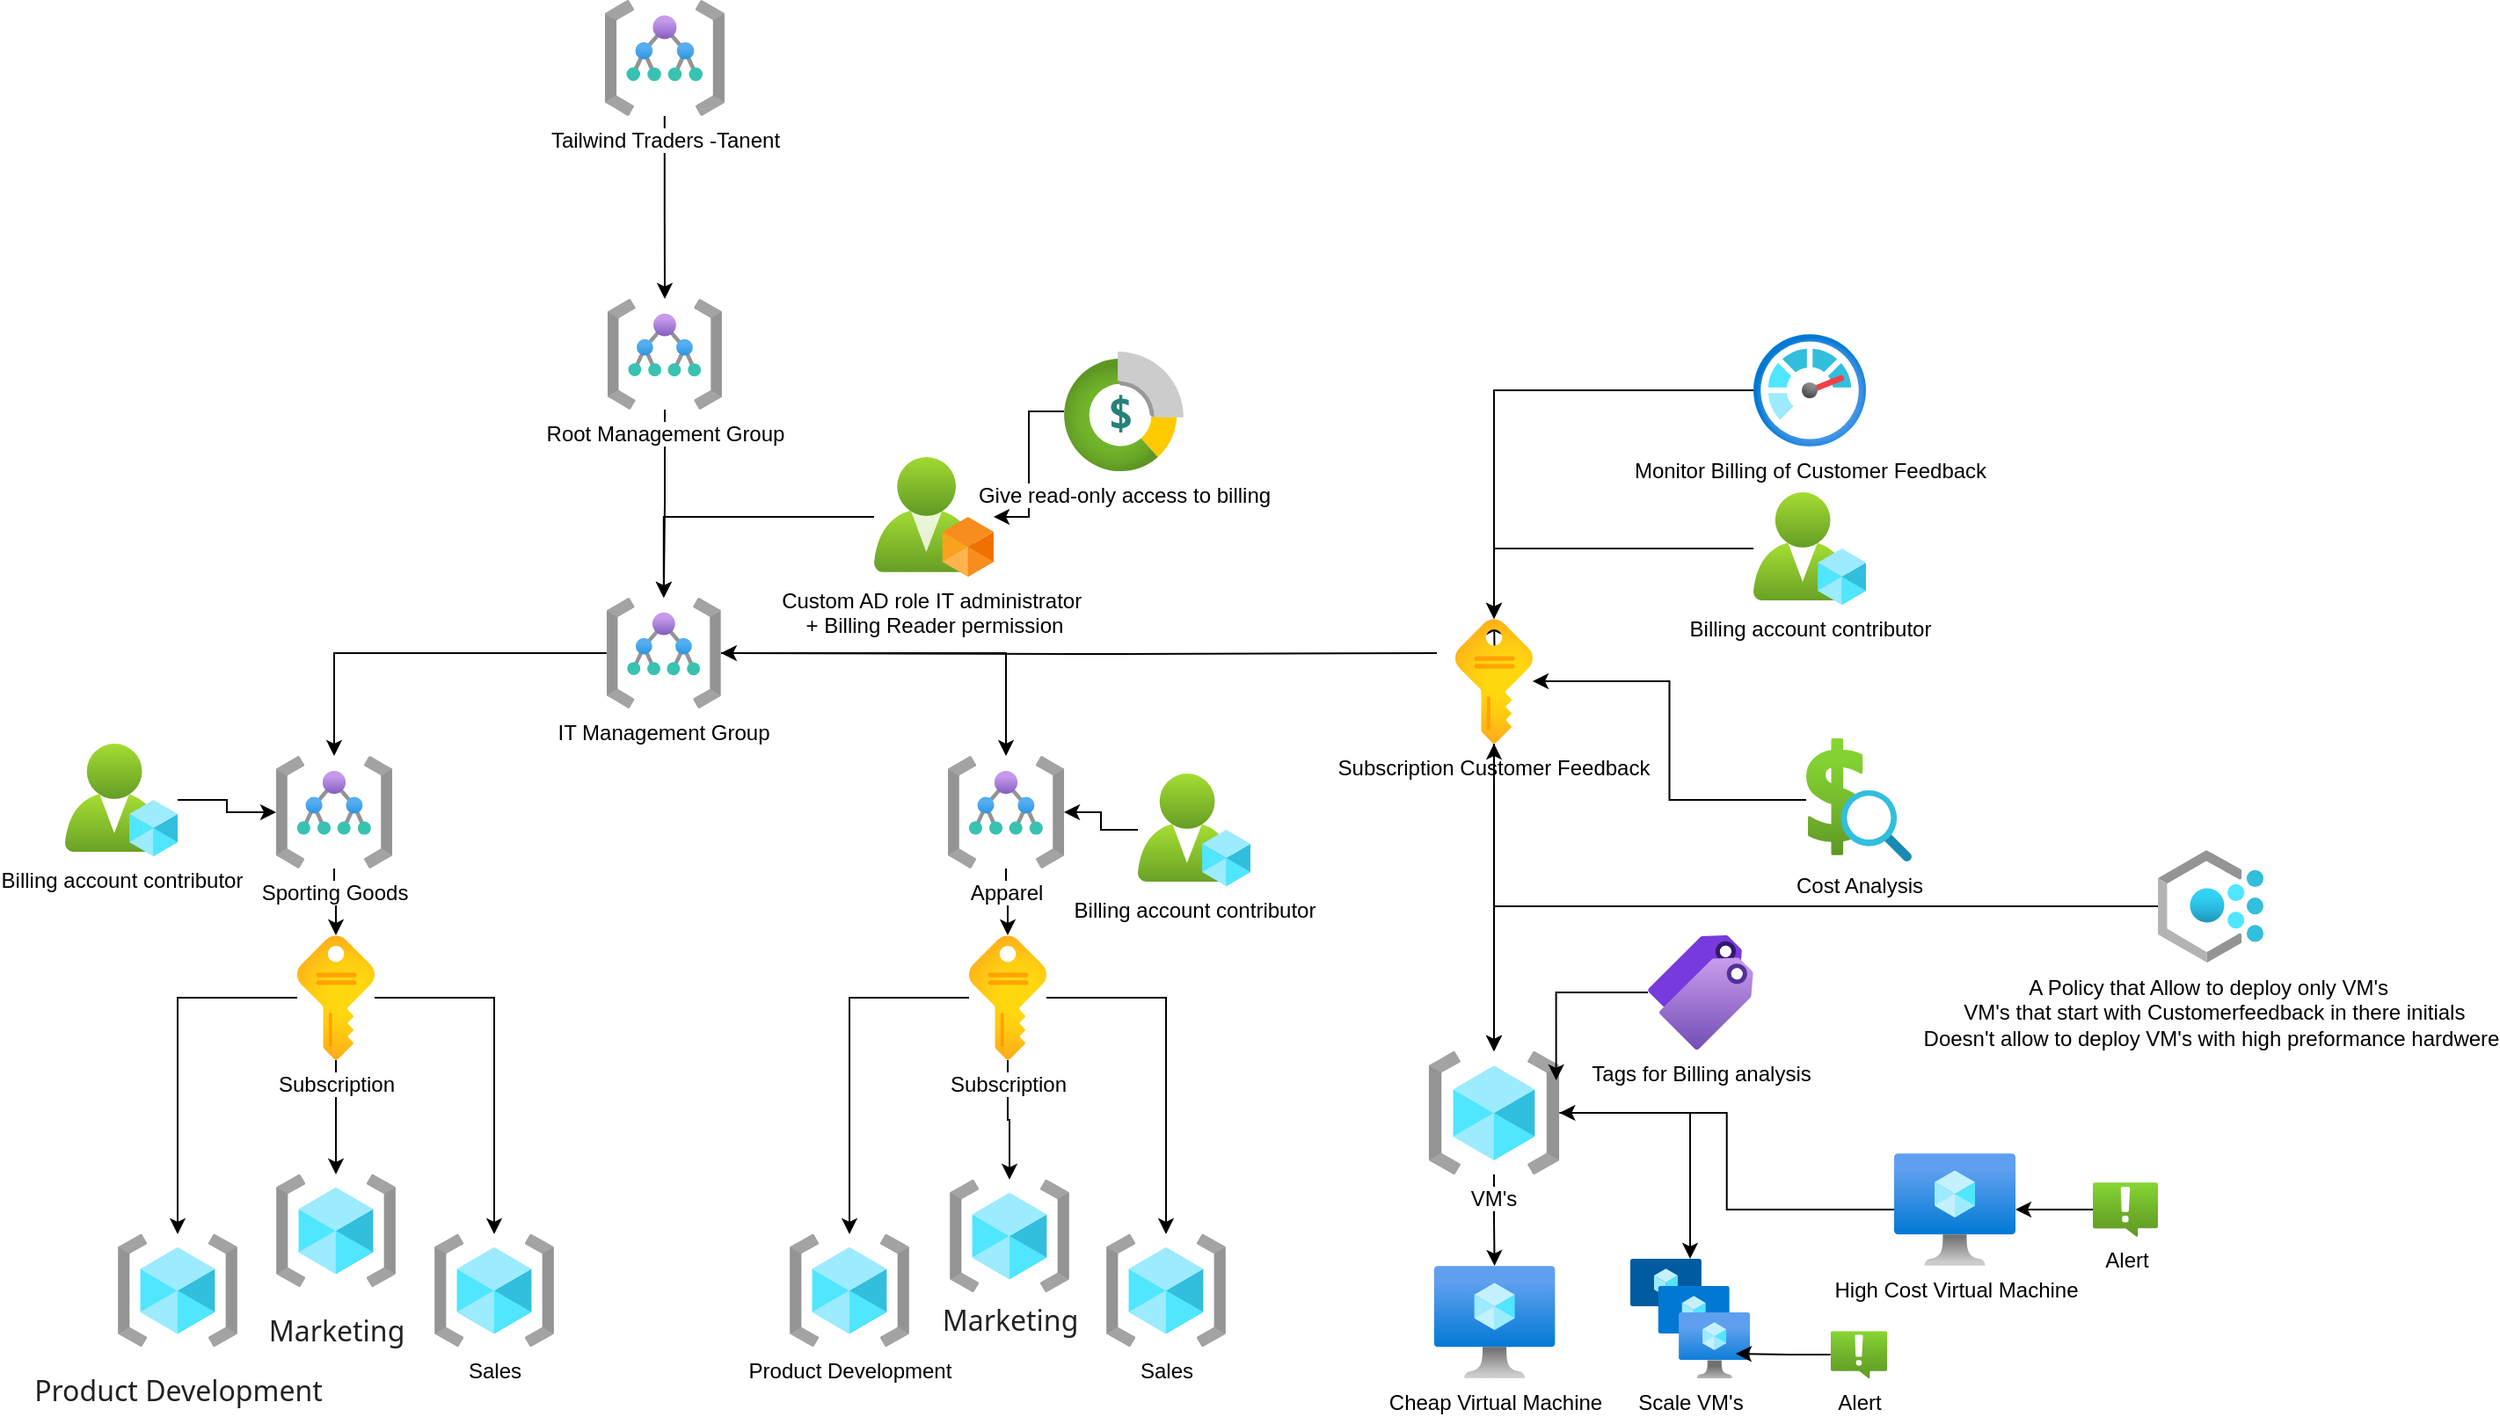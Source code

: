<mxfile version="21.6.3" type="github">
  <diagram name="Page-1" id="hlpe3HDvRwnY9zBwgGZH">
    <mxGraphModel dx="4197" dy="2280" grid="1" gridSize="10" guides="1" tooltips="1" connect="1" arrows="1" fold="1" page="1" pageScale="1" pageWidth="827" pageHeight="1169" math="0" shadow="0">
      <root>
        <mxCell id="0" />
        <mxCell id="1" parent="0" />
        <mxCell id="d_jsHuiSVQQN2BJJEdMS-1" style="edgeStyle=orthogonalEdgeStyle;rounded=0;orthogonalLoop=1;jettySize=auto;html=1;" parent="1" source="d_jsHuiSVQQN2BJJEdMS-4" target="d_jsHuiSVQQN2BJJEdMS-16" edge="1">
          <mxGeometry relative="1" as="geometry" />
        </mxCell>
        <mxCell id="d_jsHuiSVQQN2BJJEdMS-2" style="edgeStyle=orthogonalEdgeStyle;rounded=0;orthogonalLoop=1;jettySize=auto;html=1;" parent="1" source="d_jsHuiSVQQN2BJJEdMS-4" target="d_jsHuiSVQQN2BJJEdMS-15" edge="1">
          <mxGeometry relative="1" as="geometry" />
        </mxCell>
        <mxCell id="d_jsHuiSVQQN2BJJEdMS-3" style="edgeStyle=orthogonalEdgeStyle;rounded=0;orthogonalLoop=1;jettySize=auto;html=1;" parent="1" source="d_jsHuiSVQQN2BJJEdMS-4" target="d_jsHuiSVQQN2BJJEdMS-17" edge="1">
          <mxGeometry relative="1" as="geometry" />
        </mxCell>
        <mxCell id="d_jsHuiSVQQN2BJJEdMS-4" value="Subscription" style="image;aspect=fixed;html=1;points=[];align=center;fontSize=12;image=img/lib/azure2/general/Subscriptions.svg;" parent="1" vertex="1">
          <mxGeometry x="332" y="622" width="44" height="71" as="geometry" />
        </mxCell>
        <mxCell id="d_jsHuiSVQQN2BJJEdMS-5" value="Sales" style="image;aspect=fixed;html=1;points=[];align=center;fontSize=12;image=img/lib/azure2/general/Resource_Groups.svg;" parent="1" vertex="1">
          <mxGeometry x="792" y="792" width="68" height="64" as="geometry" />
        </mxCell>
        <mxCell id="d_jsHuiSVQQN2BJJEdMS-6" style="edgeStyle=orthogonalEdgeStyle;rounded=0;orthogonalLoop=1;jettySize=auto;html=1;" parent="1" source="d_jsHuiSVQQN2BJJEdMS-8" target="d_jsHuiSVQQN2BJJEdMS-19" edge="1">
          <mxGeometry relative="1" as="geometry" />
        </mxCell>
        <mxCell id="d_jsHuiSVQQN2BJJEdMS-7" style="edgeStyle=orthogonalEdgeStyle;rounded=0;orthogonalLoop=1;jettySize=auto;html=1;" parent="1" source="d_jsHuiSVQQN2BJJEdMS-8" target="d_jsHuiSVQQN2BJJEdMS-21" edge="1">
          <mxGeometry relative="1" as="geometry" />
        </mxCell>
        <mxCell id="d_jsHuiSVQQN2BJJEdMS-8" value="IT Management Group&lt;br&gt;" style="image;aspect=fixed;html=1;points=[];align=center;fontSize=12;image=img/lib/azure2/general/Management_Groups.svg;" parent="1" vertex="1">
          <mxGeometry x="507.94" y="430" width="64.97" height="63" as="geometry" />
        </mxCell>
        <mxCell id="d_jsHuiSVQQN2BJJEdMS-9" style="edgeStyle=orthogonalEdgeStyle;rounded=0;orthogonalLoop=1;jettySize=auto;html=1;" parent="1" source="d_jsHuiSVQQN2BJJEdMS-12" target="d_jsHuiSVQQN2BJJEdMS-14" edge="1">
          <mxGeometry relative="1" as="geometry" />
        </mxCell>
        <mxCell id="d_jsHuiSVQQN2BJJEdMS-10" style="edgeStyle=orthogonalEdgeStyle;rounded=0;orthogonalLoop=1;jettySize=auto;html=1;" parent="1" source="d_jsHuiSVQQN2BJJEdMS-12" target="d_jsHuiSVQQN2BJJEdMS-13" edge="1">
          <mxGeometry relative="1" as="geometry" />
        </mxCell>
        <mxCell id="d_jsHuiSVQQN2BJJEdMS-11" style="edgeStyle=orthogonalEdgeStyle;rounded=0;orthogonalLoop=1;jettySize=auto;html=1;" parent="1" source="d_jsHuiSVQQN2BJJEdMS-12" target="d_jsHuiSVQQN2BJJEdMS-5" edge="1">
          <mxGeometry relative="1" as="geometry" />
        </mxCell>
        <mxCell id="d_jsHuiSVQQN2BJJEdMS-12" value="Subscription" style="image;aspect=fixed;html=1;points=[];align=center;fontSize=12;image=img/lib/azure2/general/Subscriptions.svg;" parent="1" vertex="1">
          <mxGeometry x="714" y="622" width="44" height="71" as="geometry" />
        </mxCell>
        <mxCell id="d_jsHuiSVQQN2BJJEdMS-13" value="&lt;span style=&quot;color: rgb(34, 34, 34); font-family: &amp;quot;Segoe UI&amp;quot;, serif; font-size: 16px; font-style: normal; font-variant-ligatures: normal; font-variant-caps: normal; font-weight: 400; letter-spacing: normal; orphans: 2; text-align: right; text-indent: 0px; text-transform: none; widows: 2; word-spacing: 0px; -webkit-text-stroke-width: 0px; background-color: rgb(255, 255, 255); text-decoration-thickness: initial; text-decoration-style: initial; text-decoration-color: initial; float: none; display: inline !important;&quot;&gt;Marketing&lt;/span&gt;" style="image;aspect=fixed;html=1;points=[];align=center;fontSize=12;image=img/lib/azure2/general/Resource_Groups.svg;" parent="1" vertex="1">
          <mxGeometry x="703" y="761" width="68" height="64" as="geometry" />
        </mxCell>
        <mxCell id="d_jsHuiSVQQN2BJJEdMS-14" value="Product Development" style="image;aspect=fixed;html=1;points=[];align=center;fontSize=12;image=img/lib/azure2/general/Resource_Groups.svg;" parent="1" vertex="1">
          <mxGeometry x="612" y="792" width="68" height="64" as="geometry" />
        </mxCell>
        <mxCell id="d_jsHuiSVQQN2BJJEdMS-15" value="Sales&lt;br&gt;" style="image;aspect=fixed;html=1;points=[];align=center;fontSize=12;image=img/lib/azure2/general/Resource_Groups.svg;" parent="1" vertex="1">
          <mxGeometry x="410" y="792" width="68" height="64" as="geometry" />
        </mxCell>
        <mxCell id="d_jsHuiSVQQN2BJJEdMS-16" value="&lt;p style=&quot;margin-bottom: 0in; direction: rtl; line-height: 1px; text-align: right; background-image: initial; background-position: initial; background-size: initial; background-repeat: initial; background-attachment: initial; background-origin: initial; background-clip: initial; font-size: medium; margin-top: 0.19in;&quot; align=&quot;left&quot;&gt;&lt;font color=&quot;#222222&quot;&gt;&lt;font face=&quot;Segoe UI, serif&quot;&gt;&lt;font style=&quot;font-size: 12pt;&quot;&gt;Marketing&lt;/font&gt;&lt;/font&gt;&lt;/font&gt;&lt;/p&gt;" style="image;aspect=fixed;html=1;points=[];align=center;fontSize=12;image=img/lib/azure2/general/Resource_Groups.svg;" parent="1" vertex="1">
          <mxGeometry x="320" y="758" width="68" height="64" as="geometry" />
        </mxCell>
        <mxCell id="d_jsHuiSVQQN2BJJEdMS-17" value="&lt;p style=&quot;margin-bottom: 0in; direction: rtl; line-height: 1px; text-align: right; background-image: initial; background-position: initial; background-size: initial; background-repeat: initial; background-attachment: initial; background-origin: initial; background-clip: initial; font-size: medium; margin-top: 0.19in;&quot; align=&quot;left&quot;&gt;&lt;font color=&quot;#222222&quot;&gt;&lt;font face=&quot;Segoe UI, serif&quot;&gt;&lt;font style=&quot;font-size: 12pt;&quot;&gt;Product Development&lt;/font&gt;&lt;/font&gt;&lt;/font&gt;&lt;/p&gt;" style="image;aspect=fixed;html=1;points=[];align=center;fontSize=12;image=img/lib/azure2/general/Resource_Groups.svg;" parent="1" vertex="1">
          <mxGeometry x="230" y="792" width="68" height="64" as="geometry" />
        </mxCell>
        <mxCell id="d_jsHuiSVQQN2BJJEdMS-18" value="" style="edgeStyle=orthogonalEdgeStyle;rounded=0;orthogonalLoop=1;jettySize=auto;html=1;" parent="1" source="d_jsHuiSVQQN2BJJEdMS-19" target="d_jsHuiSVQQN2BJJEdMS-4" edge="1">
          <mxGeometry relative="1" as="geometry" />
        </mxCell>
        <mxCell id="d_jsHuiSVQQN2BJJEdMS-19" value="Sporting Goods&lt;br&gt;" style="image;aspect=fixed;html=1;points=[];align=center;fontSize=12;image=img/lib/azure2/general/Management_Groups.svg;" parent="1" vertex="1">
          <mxGeometry x="320" y="520" width="66" height="64" as="geometry" />
        </mxCell>
        <mxCell id="d_jsHuiSVQQN2BJJEdMS-20" value="" style="edgeStyle=orthogonalEdgeStyle;rounded=0;orthogonalLoop=1;jettySize=auto;html=1;" parent="1" source="d_jsHuiSVQQN2BJJEdMS-21" target="d_jsHuiSVQQN2BJJEdMS-12" edge="1">
          <mxGeometry relative="1" as="geometry" />
        </mxCell>
        <mxCell id="d_jsHuiSVQQN2BJJEdMS-21" value="Apparel&lt;br&gt;" style="image;aspect=fixed;html=1;points=[];align=center;fontSize=12;image=img/lib/azure2/general/Management_Groups.svg;" parent="1" vertex="1">
          <mxGeometry x="702" y="520" width="66" height="64" as="geometry" />
        </mxCell>
        <mxCell id="d_jsHuiSVQQN2BJJEdMS-26" value="" style="edgeStyle=orthogonalEdgeStyle;rounded=0;orthogonalLoop=1;jettySize=auto;html=1;" parent="1" source="d_jsHuiSVQQN2BJJEdMS-22" target="d_jsHuiSVQQN2BJJEdMS-8" edge="1">
          <mxGeometry relative="1" as="geometry" />
        </mxCell>
        <mxCell id="d_jsHuiSVQQN2BJJEdMS-22" value="Root Management Group" style="image;aspect=fixed;html=1;points=[];align=center;fontSize=12;image=img/lib/azure2/general/Management_Groups.svg;" parent="1" vertex="1">
          <mxGeometry x="508.47" y="260" width="64.97" height="63" as="geometry" />
        </mxCell>
        <mxCell id="d_jsHuiSVQQN2BJJEdMS-25" value="" style="edgeStyle=orthogonalEdgeStyle;rounded=0;orthogonalLoop=1;jettySize=auto;html=1;" parent="1" source="d_jsHuiSVQQN2BJJEdMS-23" target="d_jsHuiSVQQN2BJJEdMS-22" edge="1">
          <mxGeometry relative="1" as="geometry" />
        </mxCell>
        <mxCell id="d_jsHuiSVQQN2BJJEdMS-23" value="Tailwind Traders -Tanent&lt;br&gt;" style="image;aspect=fixed;html=1;points=[];align=center;fontSize=12;image=img/lib/azure2/general/Management_Groups.svg;" parent="1" vertex="1">
          <mxGeometry x="506.94" y="90" width="68.03" height="65.97" as="geometry" />
        </mxCell>
        <mxCell id="d_jsHuiSVQQN2BJJEdMS-29" value="" style="edgeStyle=orthogonalEdgeStyle;rounded=0;orthogonalLoop=1;jettySize=auto;html=1;" parent="1" target="d_jsHuiSVQQN2BJJEdMS-8" edge="1">
          <mxGeometry relative="1" as="geometry">
            <mxPoint x="790.0" y="441.5" as="targetPoint" />
            <mxPoint x="980" y="461.5" as="sourcePoint" />
          </mxGeometry>
        </mxCell>
        <mxCell id="d_jsHuiSVQQN2BJJEdMS-34" value="" style="edgeStyle=orthogonalEdgeStyle;rounded=0;orthogonalLoop=1;jettySize=auto;html=1;" parent="1" target="d_jsHuiSVQQN2BJJEdMS-30" edge="1">
          <mxGeometry relative="1" as="geometry">
            <mxPoint x="1012.471" y="493.0" as="sourcePoint" />
          </mxGeometry>
        </mxCell>
        <mxCell id="d_jsHuiSVQQN2BJJEdMS-38" value="" style="edgeStyle=orthogonalEdgeStyle;rounded=0;orthogonalLoop=1;jettySize=auto;html=1;" parent="1" source="d_jsHuiSVQQN2BJJEdMS-30" target="d_jsHuiSVQQN2BJJEdMS-35" edge="1">
          <mxGeometry relative="1" as="geometry" />
        </mxCell>
        <mxCell id="HOAgcyTk43EPcxEQj3Mo-1" value="" style="edgeStyle=orthogonalEdgeStyle;rounded=0;orthogonalLoop=1;jettySize=auto;html=1;" parent="1" source="d_jsHuiSVQQN2BJJEdMS-30" target="d_jsHuiSVQQN2BJJEdMS-35" edge="1">
          <mxGeometry relative="1" as="geometry" />
        </mxCell>
        <mxCell id="d_jsHuiSVQQN2BJJEdMS-30" value="Subscription Customer Feedback&lt;br&gt;" style="image;aspect=fixed;html=1;points=[];align=center;fontSize=12;image=img/lib/azure2/general/Subscriptions.svg;" parent="1" vertex="1">
          <mxGeometry x="990.49" y="442" width="44" height="71" as="geometry" />
        </mxCell>
        <mxCell id="d_jsHuiSVQQN2BJJEdMS-47" value="" style="edgeStyle=orthogonalEdgeStyle;rounded=0;orthogonalLoop=1;jettySize=auto;html=1;" parent="1" source="d_jsHuiSVQQN2BJJEdMS-35" target="d_jsHuiSVQQN2BJJEdMS-42" edge="1">
          <mxGeometry relative="1" as="geometry" />
        </mxCell>
        <mxCell id="d_jsHuiSVQQN2BJJEdMS-48" value="" style="edgeStyle=orthogonalEdgeStyle;rounded=0;orthogonalLoop=1;jettySize=auto;html=1;" parent="1" source="d_jsHuiSVQQN2BJJEdMS-35" target="d_jsHuiSVQQN2BJJEdMS-44" edge="1">
          <mxGeometry relative="1" as="geometry" />
        </mxCell>
        <mxCell id="d_jsHuiSVQQN2BJJEdMS-35" value="VM&#39;s" style="image;aspect=fixed;html=1;points=[];align=center;fontSize=12;image=img/lib/azure2/general/Resource_Groups.svg;" parent="1" vertex="1">
          <mxGeometry x="975.3" y="688" width="74.38" height="70" as="geometry" />
        </mxCell>
        <mxCell id="d_jsHuiSVQQN2BJJEdMS-42" value="Cheap Virtual Machine" style="image;aspect=fixed;html=1;points=[];align=center;fontSize=12;image=img/lib/azure2/compute/Virtual_Machine.svg;" parent="1" vertex="1">
          <mxGeometry x="978.3" y="810" width="69" height="64" as="geometry" />
        </mxCell>
        <mxCell id="d_jsHuiSVQQN2BJJEdMS-44" value="Scale VM&#39;s" style="image;aspect=fixed;html=1;points=[];align=center;fontSize=12;image=img/lib/azure2/compute/VM_Scale_Sets.svg;" parent="1" vertex="1">
          <mxGeometry x="1090" y="806" width="68" height="68" as="geometry" />
        </mxCell>
        <mxCell id="d_jsHuiSVQQN2BJJEdMS-51" style="edgeStyle=orthogonalEdgeStyle;rounded=0;orthogonalLoop=1;jettySize=auto;html=1;" parent="1" source="d_jsHuiSVQQN2BJJEdMS-49" target="d_jsHuiSVQQN2BJJEdMS-30" edge="1">
          <mxGeometry relative="1" as="geometry" />
        </mxCell>
        <object label="A Policy that Allow to deploy only VM&#39;s&amp;nbsp;&lt;br&gt;&amp;nbsp;VM&#39;s that start with Customerfeedback in there initials&lt;br&gt;Doesn&#39;t allow to deploy VM&#39;s with high preformance hardwere" Policy="Allow to Deploy VM&#39;s named CustomerFeedback" id="d_jsHuiSVQQN2BJJEdMS-49">
          <mxCell style="image;aspect=fixed;html=1;points=[];align=center;fontSize=12;image=img/lib/azure2/management_governance/Policy.svg;" parent="1" vertex="1">
            <mxGeometry x="1390" y="573.5" width="60" height="64" as="geometry" />
          </mxCell>
        </object>
        <mxCell id="d_jsHuiSVQQN2BJJEdMS-53" style="edgeStyle=orthogonalEdgeStyle;rounded=0;orthogonalLoop=1;jettySize=auto;html=1;" parent="1" source="d_jsHuiSVQQN2BJJEdMS-52" target="d_jsHuiSVQQN2BJJEdMS-30" edge="1">
          <mxGeometry relative="1" as="geometry" />
        </mxCell>
        <mxCell id="d_jsHuiSVQQN2BJJEdMS-52" value="Cost Analysis&lt;br&gt;" style="image;aspect=fixed;html=1;points=[];align=center;fontSize=12;image=img/lib/azure2/general/Cost_Analysis.svg;" parent="1" vertex="1">
          <mxGeometry x="1190" y="510" width="60" height="70" as="geometry" />
        </mxCell>
        <mxCell id="d_jsHuiSVQQN2BJJEdMS-55" style="edgeStyle=orthogonalEdgeStyle;rounded=0;orthogonalLoop=1;jettySize=auto;html=1;" parent="1" source="d_jsHuiSVQQN2BJJEdMS-54" target="d_jsHuiSVQQN2BJJEdMS-35" edge="1">
          <mxGeometry relative="1" as="geometry" />
        </mxCell>
        <mxCell id="d_jsHuiSVQQN2BJJEdMS-54" value="High Cost Virtual Machine" style="image;aspect=fixed;html=1;points=[];align=center;fontSize=12;image=img/lib/azure2/compute/Virtual_Machine.svg;" parent="1" vertex="1">
          <mxGeometry x="1240" y="746" width="69" height="64" as="geometry" />
        </mxCell>
        <mxCell id="d_jsHuiSVQQN2BJJEdMS-57" style="edgeStyle=orthogonalEdgeStyle;rounded=0;orthogonalLoop=1;jettySize=auto;html=1;" parent="1" source="d_jsHuiSVQQN2BJJEdMS-56" target="d_jsHuiSVQQN2BJJEdMS-54" edge="1">
          <mxGeometry relative="1" as="geometry" />
        </mxCell>
        <mxCell id="d_jsHuiSVQQN2BJJEdMS-56" value="Alert&lt;br&gt;" style="image;aspect=fixed;html=1;points=[];align=center;fontSize=12;image=img/lib/azure2/management_governance/Alerts.svg;" parent="1" vertex="1">
          <mxGeometry x="1353" y="762.53" width="37" height="30.93" as="geometry" />
        </mxCell>
        <mxCell id="d_jsHuiSVQQN2BJJEdMS-67" style="edgeStyle=orthogonalEdgeStyle;rounded=0;orthogonalLoop=1;jettySize=auto;html=1;" parent="1" source="d_jsHuiSVQQN2BJJEdMS-58" target="d_jsHuiSVQQN2BJJEdMS-21" edge="1">
          <mxGeometry relative="1" as="geometry" />
        </mxCell>
        <mxCell id="d_jsHuiSVQQN2BJJEdMS-58" value="Billing account contributor&#x9;" style="image;aspect=fixed;html=1;points=[];align=center;fontSize=12;image=img/lib/azure2/intune/Azure_AD_Roles_and_Administrators.svg;" parent="1" vertex="1">
          <mxGeometry x="810" y="530" width="64" height="64" as="geometry" />
        </mxCell>
        <mxCell id="d_jsHuiSVQQN2BJJEdMS-64" style="edgeStyle=orthogonalEdgeStyle;rounded=0;orthogonalLoop=1;jettySize=auto;html=1;" parent="1" source="d_jsHuiSVQQN2BJJEdMS-59" target="d_jsHuiSVQQN2BJJEdMS-8" edge="1">
          <mxGeometry relative="1" as="geometry" />
        </mxCell>
        <mxCell id="d_jsHuiSVQQN2BJJEdMS-59" value="Custom AD role IT administrator&amp;nbsp;&lt;br&gt;+ Billing Reader permission" style="image;aspect=fixed;html=1;points=[];align=center;fontSize=12;image=img/lib/azure2/identity/Custom_Azure_AD_Roles.svg;" parent="1" vertex="1">
          <mxGeometry x="660" y="350" width="68" height="68" as="geometry" />
        </mxCell>
        <mxCell id="d_jsHuiSVQQN2BJJEdMS-65" style="edgeStyle=orthogonalEdgeStyle;rounded=0;orthogonalLoop=1;jettySize=auto;html=1;" parent="1" source="d_jsHuiSVQQN2BJJEdMS-60" target="d_jsHuiSVQQN2BJJEdMS-59" edge="1">
          <mxGeometry relative="1" as="geometry" />
        </mxCell>
        <mxCell id="d_jsHuiSVQQN2BJJEdMS-60" value="Give read-only access to billing" style="image;aspect=fixed;html=1;points=[];align=center;fontSize=12;image=img/lib/azure2/general/Cost_Management_and_Billing.svg;" parent="1" vertex="1">
          <mxGeometry x="768" y="290" width="68" height="68" as="geometry" />
        </mxCell>
        <mxCell id="d_jsHuiSVQQN2BJJEdMS-70" style="edgeStyle=orthogonalEdgeStyle;rounded=0;orthogonalLoop=1;jettySize=auto;html=1;" parent="1" source="d_jsHuiSVQQN2BJJEdMS-69" target="d_jsHuiSVQQN2BJJEdMS-19" edge="1">
          <mxGeometry relative="1" as="geometry" />
        </mxCell>
        <mxCell id="d_jsHuiSVQQN2BJJEdMS-69" value="Billing account contributor&#x9;" style="image;aspect=fixed;html=1;points=[];align=center;fontSize=12;image=img/lib/azure2/intune/Azure_AD_Roles_and_Administrators.svg;" parent="1" vertex="1">
          <mxGeometry x="200" y="513" width="64" height="64" as="geometry" />
        </mxCell>
        <mxCell id="d_jsHuiSVQQN2BJJEdMS-76" style="edgeStyle=orthogonalEdgeStyle;rounded=0;orthogonalLoop=1;jettySize=auto;html=1;entryX=0.882;entryY=0.794;entryDx=0;entryDy=0;entryPerimeter=0;" parent="1" source="d_jsHuiSVQQN2BJJEdMS-75" target="d_jsHuiSVQQN2BJJEdMS-44" edge="1">
          <mxGeometry relative="1" as="geometry" />
        </mxCell>
        <mxCell id="d_jsHuiSVQQN2BJJEdMS-75" value="Alert&lt;br&gt;" style="image;aspect=fixed;html=1;points=[];align=center;fontSize=12;image=img/lib/azure2/management_governance/Alerts.svg;" parent="1" vertex="1">
          <mxGeometry x="1203.89" y="847.07" width="32.22" height="26.93" as="geometry" />
        </mxCell>
        <mxCell id="d_jsHuiSVQQN2BJJEdMS-78" style="edgeStyle=orthogonalEdgeStyle;rounded=0;orthogonalLoop=1;jettySize=auto;html=1;" parent="1" source="d_jsHuiSVQQN2BJJEdMS-77" target="d_jsHuiSVQQN2BJJEdMS-30" edge="1">
          <mxGeometry relative="1" as="geometry">
            <mxPoint x="1044.97" y="461.529" as="targetPoint" />
          </mxGeometry>
        </mxCell>
        <mxCell id="d_jsHuiSVQQN2BJJEdMS-77" value="Billing account contributor&#x9;" style="image;aspect=fixed;html=1;points=[];align=center;fontSize=12;image=img/lib/azure2/intune/Azure_AD_Roles_and_Administrators.svg;" parent="1" vertex="1">
          <mxGeometry x="1160" y="370" width="64" height="64" as="geometry" />
        </mxCell>
        <mxCell id="HOAgcyTk43EPcxEQj3Mo-3" style="edgeStyle=orthogonalEdgeStyle;rounded=0;orthogonalLoop=1;jettySize=auto;html=1;entryX=0.975;entryY=0.235;entryDx=0;entryDy=0;entryPerimeter=0;" parent="1" source="HOAgcyTk43EPcxEQj3Mo-2" target="d_jsHuiSVQQN2BJJEdMS-35" edge="1">
          <mxGeometry relative="1" as="geometry" />
        </mxCell>
        <mxCell id="HOAgcyTk43EPcxEQj3Mo-2" value="Tags for Billing analysis&lt;br&gt;" style="image;aspect=fixed;html=1;points=[];align=center;fontSize=12;image=img/lib/azure2/general/Tags.svg;" parent="1" vertex="1">
          <mxGeometry x="1100" y="622" width="60" height="65" as="geometry" />
        </mxCell>
        <mxCell id="HOAgcyTk43EPcxEQj3Mo-5" style="edgeStyle=orthogonalEdgeStyle;rounded=0;orthogonalLoop=1;jettySize=auto;html=1;" parent="1" source="HOAgcyTk43EPcxEQj3Mo-4" target="d_jsHuiSVQQN2BJJEdMS-30" edge="1">
          <mxGeometry relative="1" as="geometry" />
        </mxCell>
        <mxCell id="HOAgcyTk43EPcxEQj3Mo-4" value="Monitor Billing of Customer Feedback" style="image;aspect=fixed;html=1;points=[];align=center;fontSize=12;image=img/lib/azure2/management_governance/Monitor.svg;" parent="1" vertex="1">
          <mxGeometry x="1160" y="280" width="64" height="64" as="geometry" />
        </mxCell>
      </root>
    </mxGraphModel>
  </diagram>
</mxfile>
